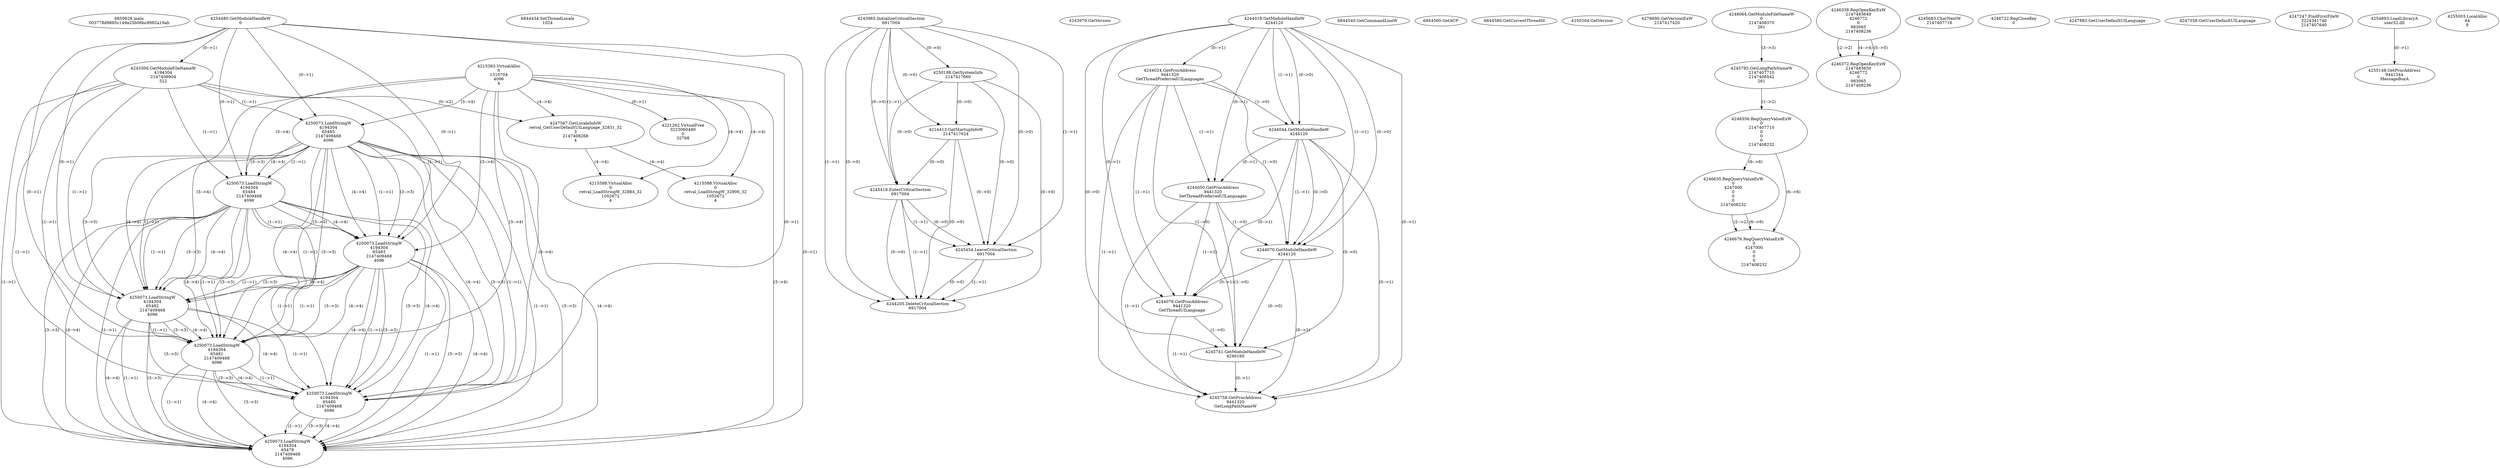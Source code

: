 // Global SCDG with merge call
digraph {
	0 [label="6850628.main
003778d9885c149a25b06bc8982a19ab"]
	1 [label="4254480.GetModuleHandleW
0"]
	2 [label="6844434.SetThreadLocale
1024"]
	3 [label="4243965.InitializeCriticalSection
6917004"]
	4 [label="4243979.GetVersion
"]
	5 [label="4244018.GetModuleHandleW
4244120"]
	6 [label="4244024.GetProcAddress
9441320
GetThreadPreferredUILanguages"]
	5 -> 6 [label="(0-->1)"]
	7 [label="4244044.GetModuleHandleW
4244120"]
	5 -> 7 [label="(1-->1)"]
	5 -> 7 [label="(0-->0)"]
	6 -> 7 [label="(1-->0)"]
	8 [label="4244050.GetProcAddress
9441320
SetThreadPreferredUILanguages"]
	5 -> 8 [label="(0-->1)"]
	6 -> 8 [label="(1-->1)"]
	7 -> 8 [label="(0-->1)"]
	9 [label="4244070.GetModuleHandleW
4244120"]
	5 -> 9 [label="(1-->1)"]
	7 -> 9 [label="(1-->1)"]
	5 -> 9 [label="(0-->0)"]
	6 -> 9 [label="(1-->0)"]
	7 -> 9 [label="(0-->0)"]
	8 -> 9 [label="(1-->0)"]
	10 [label="4244076.GetProcAddress
9441320
GetThreadUILanguage"]
	5 -> 10 [label="(0-->1)"]
	6 -> 10 [label="(1-->1)"]
	7 -> 10 [label="(0-->1)"]
	8 -> 10 [label="(1-->1)"]
	9 -> 10 [label="(0-->1)"]
	11 [label="4250188.GetSystemInfo
2147417660"]
	3 -> 11 [label="(0-->0)"]
	12 [label="6844540.GetCommandLineW
"]
	13 [label="4214413.GetStartupInfoW
2147417624"]
	3 -> 13 [label="(0-->0)"]
	11 -> 13 [label="(0-->0)"]
	14 [label="6844560.GetACP
"]
	15 [label="6844580.GetCurrentThreadId
"]
	16 [label="4250204.GetVersion
"]
	17 [label="4276690.GetVersionExW
2147417420"]
	18 [label="4243306.GetModuleFileNameW
4194304
2147408904
522"]
	1 -> 18 [label="(0-->1)"]
	19 [label="4248064.GetModuleFileNameW
0
2147408370
261"]
	20 [label="4215383.VirtualAlloc
0
1310704
4096
4"]
	21 [label="4246338.RegOpenKeyExW
2147483649
4246772
0
983065
2147408236"]
	22 [label="4246372.RegOpenKeyExW
2147483650
4246772
0
983065
2147408236"]
	21 -> 22 [label="(2-->2)"]
	21 -> 22 [label="(4-->4)"]
	21 -> 22 [label="(5-->5)"]
	23 [label="4245741.GetModuleHandleW
4246160"]
	5 -> 23 [label="(0-->0)"]
	6 -> 23 [label="(1-->0)"]
	7 -> 23 [label="(0-->0)"]
	8 -> 23 [label="(1-->0)"]
	9 -> 23 [label="(0-->0)"]
	10 -> 23 [label="(1-->0)"]
	24 [label="4245758.GetProcAddress
9441320
GetLongPathNameW"]
	5 -> 24 [label="(0-->1)"]
	6 -> 24 [label="(1-->1)"]
	7 -> 24 [label="(0-->1)"]
	8 -> 24 [label="(1-->1)"]
	9 -> 24 [label="(0-->1)"]
	10 -> 24 [label="(1-->1)"]
	23 -> 24 [label="(0-->1)"]
	25 [label="4245785.GetLongPathNameW
2147407710
2147406542
261"]
	19 -> 25 [label="(3-->3)"]
	26 [label="4245683.CharNextW
2147407716"]
	27 [label="4246556.RegQueryValueExW
0
2147407710
0
0
0
2147408232"]
	25 -> 27 [label="(1-->2)"]
	28 [label="4246635.RegQueryValueExW
0
4247000
0
0
0
2147408232"]
	27 -> 28 [label="(6-->6)"]
	29 [label="4246676.RegQueryValueExW
0
4247000
0
0
0
2147408232"]
	28 -> 29 [label="(2-->2)"]
	27 -> 29 [label="(6-->6)"]
	28 -> 29 [label="(6-->6)"]
	30 [label="4246722.RegCloseKey
0"]
	31 [label="4247883.GetUserDefaultUILanguage
"]
	32 [label="4245418.EnterCriticalSection
6917004"]
	3 -> 32 [label="(1-->1)"]
	3 -> 32 [label="(0-->0)"]
	11 -> 32 [label="(0-->0)"]
	13 -> 32 [label="(0-->0)"]
	33 [label="4245454.LeaveCriticalSection
6917004"]
	3 -> 33 [label="(1-->1)"]
	32 -> 33 [label="(1-->1)"]
	3 -> 33 [label="(0-->0)"]
	11 -> 33 [label="(0-->0)"]
	13 -> 33 [label="(0-->0)"]
	32 -> 33 [label="(0-->0)"]
	34 [label="4247558.GetUserDefaultUILanguage
"]
	35 [label="4247567.GetLocaleInfoW
retval_GetUserDefaultUILanguage_32831_32
3
2147408268
4"]
	18 -> 35 [label="(0-->2)"]
	20 -> 35 [label="(4-->4)"]
	36 [label="4247247.FindFirstFileW
3224341740
2147407640"]
	37 [label="4250073.LoadStringW
4194304
65485
2147409468
4096"]
	1 -> 37 [label="(0-->1)"]
	18 -> 37 [label="(1-->1)"]
	20 -> 37 [label="(3-->4)"]
	38 [label="4250073.LoadStringW
4194304
65484
2147409468
4096"]
	1 -> 38 [label="(0-->1)"]
	18 -> 38 [label="(1-->1)"]
	37 -> 38 [label="(1-->1)"]
	37 -> 38 [label="(3-->3)"]
	20 -> 38 [label="(3-->4)"]
	37 -> 38 [label="(4-->4)"]
	39 [label="4250073.LoadStringW
4194304
65483
2147409468
4096"]
	1 -> 39 [label="(0-->1)"]
	18 -> 39 [label="(1-->1)"]
	37 -> 39 [label="(1-->1)"]
	38 -> 39 [label="(1-->1)"]
	37 -> 39 [label="(3-->3)"]
	38 -> 39 [label="(3-->3)"]
	20 -> 39 [label="(3-->4)"]
	37 -> 39 [label="(4-->4)"]
	38 -> 39 [label="(4-->4)"]
	40 [label="4250073.LoadStringW
4194304
65482
2147409468
4096"]
	1 -> 40 [label="(0-->1)"]
	18 -> 40 [label="(1-->1)"]
	37 -> 40 [label="(1-->1)"]
	38 -> 40 [label="(1-->1)"]
	39 -> 40 [label="(1-->1)"]
	37 -> 40 [label="(3-->3)"]
	38 -> 40 [label="(3-->3)"]
	39 -> 40 [label="(3-->3)"]
	20 -> 40 [label="(3-->4)"]
	37 -> 40 [label="(4-->4)"]
	38 -> 40 [label="(4-->4)"]
	39 -> 40 [label="(4-->4)"]
	41 [label="4250073.LoadStringW
4194304
65481
2147409468
4096"]
	1 -> 41 [label="(0-->1)"]
	18 -> 41 [label="(1-->1)"]
	37 -> 41 [label="(1-->1)"]
	38 -> 41 [label="(1-->1)"]
	39 -> 41 [label="(1-->1)"]
	40 -> 41 [label="(1-->1)"]
	37 -> 41 [label="(3-->3)"]
	38 -> 41 [label="(3-->3)"]
	39 -> 41 [label="(3-->3)"]
	40 -> 41 [label="(3-->3)"]
	20 -> 41 [label="(3-->4)"]
	37 -> 41 [label="(4-->4)"]
	38 -> 41 [label="(4-->4)"]
	39 -> 41 [label="(4-->4)"]
	40 -> 41 [label="(4-->4)"]
	42 [label="4250073.LoadStringW
4194304
65480
2147409468
4096"]
	1 -> 42 [label="(0-->1)"]
	18 -> 42 [label="(1-->1)"]
	37 -> 42 [label="(1-->1)"]
	38 -> 42 [label="(1-->1)"]
	39 -> 42 [label="(1-->1)"]
	40 -> 42 [label="(1-->1)"]
	41 -> 42 [label="(1-->1)"]
	37 -> 42 [label="(3-->3)"]
	38 -> 42 [label="(3-->3)"]
	39 -> 42 [label="(3-->3)"]
	40 -> 42 [label="(3-->3)"]
	41 -> 42 [label="(3-->3)"]
	20 -> 42 [label="(3-->4)"]
	37 -> 42 [label="(4-->4)"]
	38 -> 42 [label="(4-->4)"]
	39 -> 42 [label="(4-->4)"]
	40 -> 42 [label="(4-->4)"]
	41 -> 42 [label="(4-->4)"]
	43 [label="4254893.LoadLibraryA
user32.dll"]
	44 [label="4255003.LocalAlloc
64
8"]
	45 [label="4255148.GetProcAddress
9441344
MessageBoxA"]
	43 -> 45 [label="(0-->1)"]
	46 [label="4244205.DeleteCriticalSection
6917004"]
	3 -> 46 [label="(1-->1)"]
	32 -> 46 [label="(1-->1)"]
	33 -> 46 [label="(1-->1)"]
	3 -> 46 [label="(0-->0)"]
	11 -> 46 [label="(0-->0)"]
	13 -> 46 [label="(0-->0)"]
	32 -> 46 [label="(0-->0)"]
	33 -> 46 [label="(0-->0)"]
	47 [label="4221262.VirtualFree
3223060480
0
32768"]
	20 -> 47 [label="(0-->1)"]
	48 [label="4250073.LoadStringW
4194304
65478
2147409468
4096"]
	1 -> 48 [label="(0-->1)"]
	18 -> 48 [label="(1-->1)"]
	37 -> 48 [label="(1-->1)"]
	38 -> 48 [label="(1-->1)"]
	39 -> 48 [label="(1-->1)"]
	40 -> 48 [label="(1-->1)"]
	41 -> 48 [label="(1-->1)"]
	42 -> 48 [label="(1-->1)"]
	37 -> 48 [label="(3-->3)"]
	38 -> 48 [label="(3-->3)"]
	39 -> 48 [label="(3-->3)"]
	40 -> 48 [label="(3-->3)"]
	41 -> 48 [label="(3-->3)"]
	42 -> 48 [label="(3-->3)"]
	20 -> 48 [label="(3-->4)"]
	37 -> 48 [label="(4-->4)"]
	38 -> 48 [label="(4-->4)"]
	39 -> 48 [label="(4-->4)"]
	40 -> 48 [label="(4-->4)"]
	41 -> 48 [label="(4-->4)"]
	42 -> 48 [label="(4-->4)"]
	49 [label="4215588.VirtualAlloc
0
retval_LoadStringW_32884_32
1052672
4"]
	20 -> 49 [label="(4-->4)"]
	35 -> 49 [label="(4-->4)"]
	50 [label="4215588.VirtualAlloc
0
retval_LoadStringW_32906_32
1052672
4"]
	20 -> 50 [label="(4-->4)"]
	35 -> 50 [label="(4-->4)"]
}
